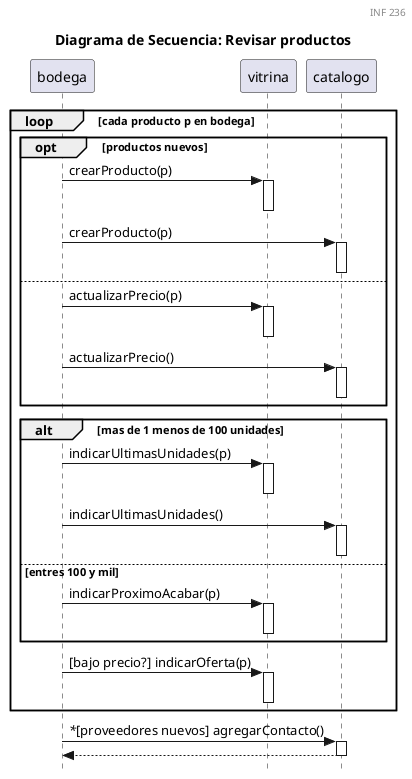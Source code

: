 @startuml
title Diagrama de Secuencia: Revisar productos
header INF 236
skinparam style strictuml
hide methods
hide empty members

participant bodega
participant vitrina
participant catalogo

loop cada producto p en bodega
    opt productos nuevos
        bodega -> vitrina : crearProducto(p)
        activate vitrina
        deactivate vitrina
        bodega -> catalogo : crearProducto(p)
        activate catalogo
        deactivate catalogo
    else
        bodega -> vitrina : actualizarPrecio(p)
        activate vitrina
        deactivate vitrina
        bodega -> catalogo : actualizarPrecio()
        activate catalogo
        deactivate catalogo
    end
    alt mas de 1 menos de 100 unidades
        bodega -> vitrina : indicarUltimasUnidades(p)
        activate vitrina
        deactivate vitrina
        bodega -> catalogo : indicarUltimasUnidades()
        activate catalogo
        deactivate catalogo
    else entres 100 y mil
        bodega -> vitrina : indicarProximoAcabar(p)
        activate vitrina
        deactivate vitrina
    end
    bodega -> vitrina :[bajo precio?] indicarOferta(p)
    activate vitrina
    deactivate vitrina
end
bodega -> catalogo : //*//[proveedores nuevos] agregarContacto()
activate catalogo
bodega <-- catalogo
deactivate catalogo

@enduml